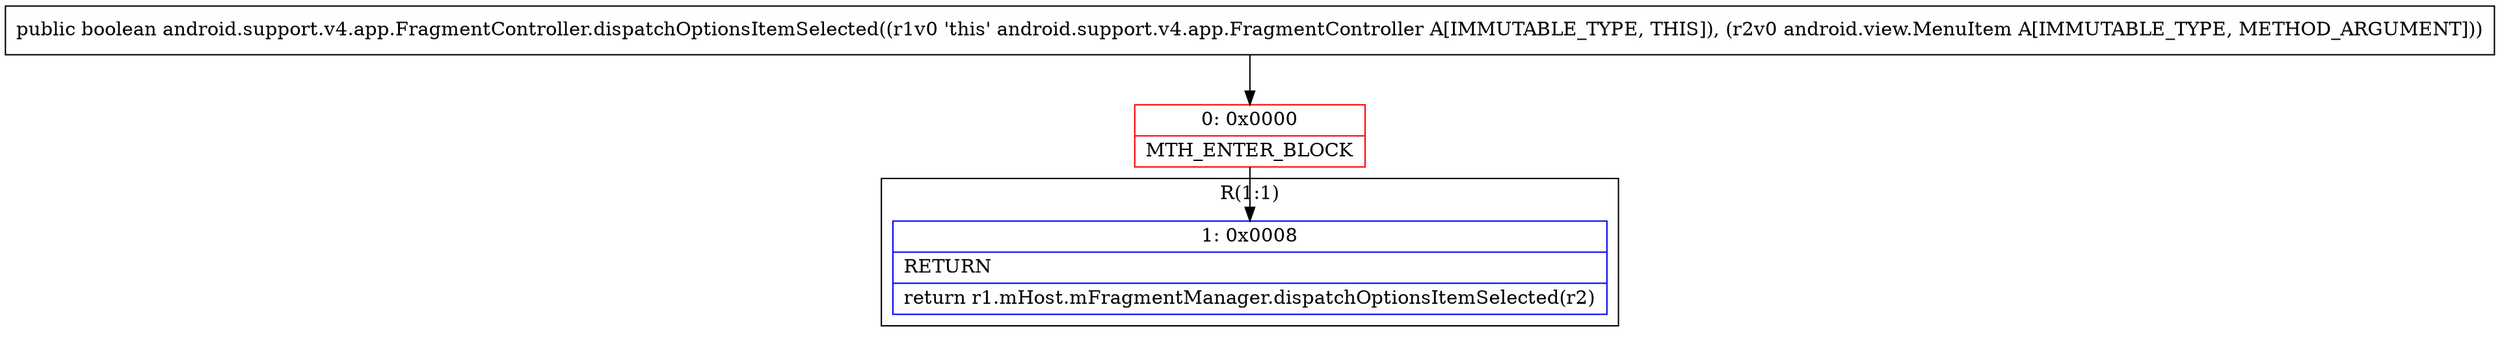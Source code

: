 digraph "CFG forandroid.support.v4.app.FragmentController.dispatchOptionsItemSelected(Landroid\/view\/MenuItem;)Z" {
subgraph cluster_Region_974317045 {
label = "R(1:1)";
node [shape=record,color=blue];
Node_1 [shape=record,label="{1\:\ 0x0008|RETURN\l|return r1.mHost.mFragmentManager.dispatchOptionsItemSelected(r2)\l}"];
}
Node_0 [shape=record,color=red,label="{0\:\ 0x0000|MTH_ENTER_BLOCK\l}"];
MethodNode[shape=record,label="{public boolean android.support.v4.app.FragmentController.dispatchOptionsItemSelected((r1v0 'this' android.support.v4.app.FragmentController A[IMMUTABLE_TYPE, THIS]), (r2v0 android.view.MenuItem A[IMMUTABLE_TYPE, METHOD_ARGUMENT])) }"];
MethodNode -> Node_0;
Node_0 -> Node_1;
}

